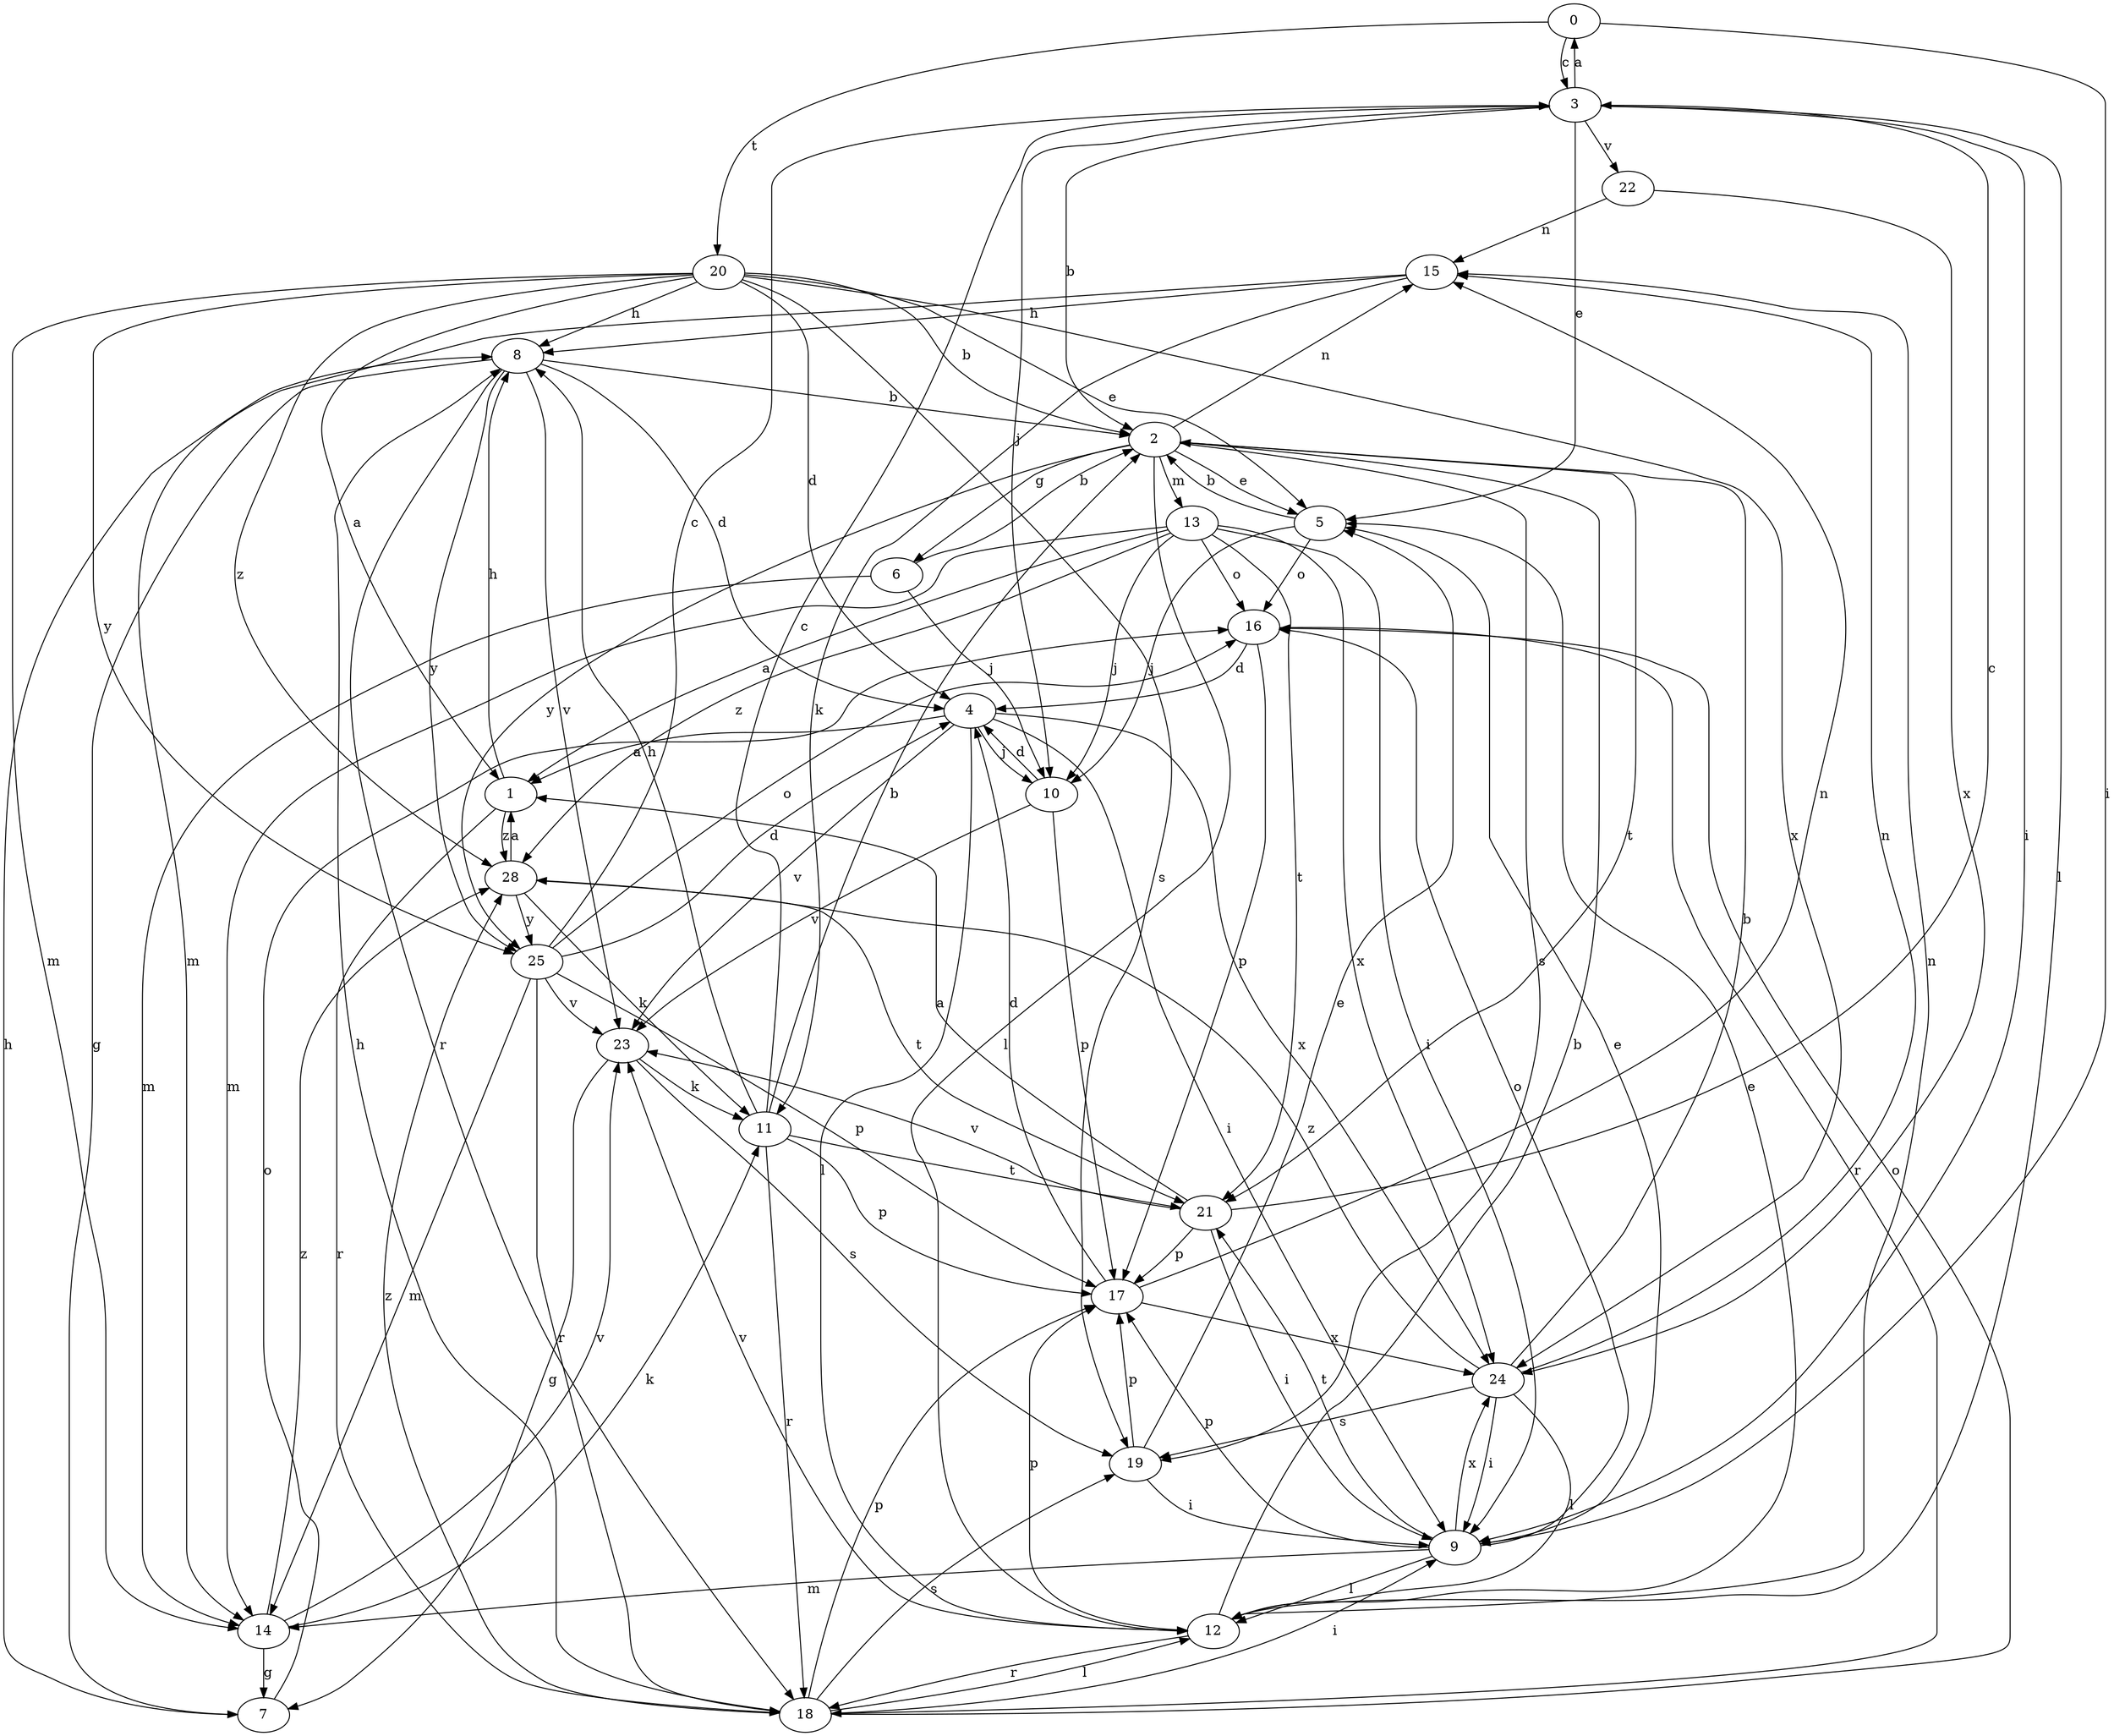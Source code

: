 strict digraph  {
0;
1;
2;
3;
4;
5;
6;
7;
8;
9;
10;
11;
12;
13;
14;
15;
16;
17;
18;
19;
20;
21;
22;
23;
24;
25;
28;
0 -> 3  [label=c];
0 -> 9  [label=i];
0 -> 20  [label=t];
1 -> 8  [label=h];
1 -> 18  [label=r];
1 -> 28  [label=z];
2 -> 5  [label=e];
2 -> 6  [label=g];
2 -> 12  [label=l];
2 -> 13  [label=m];
2 -> 15  [label=n];
2 -> 19  [label=s];
2 -> 21  [label=t];
2 -> 25  [label=y];
3 -> 0  [label=a];
3 -> 2  [label=b];
3 -> 5  [label=e];
3 -> 9  [label=i];
3 -> 10  [label=j];
3 -> 12  [label=l];
3 -> 22  [label=v];
4 -> 1  [label=a];
4 -> 9  [label=i];
4 -> 10  [label=j];
4 -> 12  [label=l];
4 -> 23  [label=v];
4 -> 24  [label=x];
5 -> 2  [label=b];
5 -> 10  [label=j];
5 -> 16  [label=o];
6 -> 2  [label=b];
6 -> 10  [label=j];
6 -> 14  [label=m];
7 -> 8  [label=h];
7 -> 16  [label=o];
8 -> 2  [label=b];
8 -> 4  [label=d];
8 -> 7  [label=g];
8 -> 18  [label=r];
8 -> 23  [label=v];
8 -> 25  [label=y];
9 -> 5  [label=e];
9 -> 12  [label=l];
9 -> 14  [label=m];
9 -> 16  [label=o];
9 -> 17  [label=p];
9 -> 21  [label=t];
9 -> 24  [label=x];
10 -> 4  [label=d];
10 -> 17  [label=p];
10 -> 23  [label=v];
11 -> 2  [label=b];
11 -> 3  [label=c];
11 -> 8  [label=h];
11 -> 17  [label=p];
11 -> 18  [label=r];
11 -> 21  [label=t];
12 -> 2  [label=b];
12 -> 5  [label=e];
12 -> 15  [label=n];
12 -> 17  [label=p];
12 -> 18  [label=r];
12 -> 23  [label=v];
13 -> 1  [label=a];
13 -> 9  [label=i];
13 -> 10  [label=j];
13 -> 14  [label=m];
13 -> 16  [label=o];
13 -> 21  [label=t];
13 -> 24  [label=x];
13 -> 28  [label=z];
14 -> 7  [label=g];
14 -> 11  [label=k];
14 -> 23  [label=v];
14 -> 28  [label=z];
15 -> 8  [label=h];
15 -> 11  [label=k];
15 -> 14  [label=m];
16 -> 4  [label=d];
16 -> 17  [label=p];
16 -> 18  [label=r];
17 -> 4  [label=d];
17 -> 15  [label=n];
17 -> 24  [label=x];
18 -> 8  [label=h];
18 -> 9  [label=i];
18 -> 12  [label=l];
18 -> 16  [label=o];
18 -> 17  [label=p];
18 -> 19  [label=s];
18 -> 28  [label=z];
19 -> 5  [label=e];
19 -> 9  [label=i];
19 -> 17  [label=p];
20 -> 1  [label=a];
20 -> 2  [label=b];
20 -> 4  [label=d];
20 -> 5  [label=e];
20 -> 8  [label=h];
20 -> 14  [label=m];
20 -> 19  [label=s];
20 -> 24  [label=x];
20 -> 25  [label=y];
20 -> 28  [label=z];
21 -> 1  [label=a];
21 -> 3  [label=c];
21 -> 9  [label=i];
21 -> 17  [label=p];
21 -> 23  [label=v];
22 -> 15  [label=n];
22 -> 24  [label=x];
23 -> 7  [label=g];
23 -> 11  [label=k];
23 -> 19  [label=s];
24 -> 2  [label=b];
24 -> 9  [label=i];
24 -> 12  [label=l];
24 -> 15  [label=n];
24 -> 19  [label=s];
24 -> 28  [label=z];
25 -> 3  [label=c];
25 -> 4  [label=d];
25 -> 14  [label=m];
25 -> 16  [label=o];
25 -> 17  [label=p];
25 -> 18  [label=r];
25 -> 23  [label=v];
28 -> 1  [label=a];
28 -> 11  [label=k];
28 -> 21  [label=t];
28 -> 25  [label=y];
}
